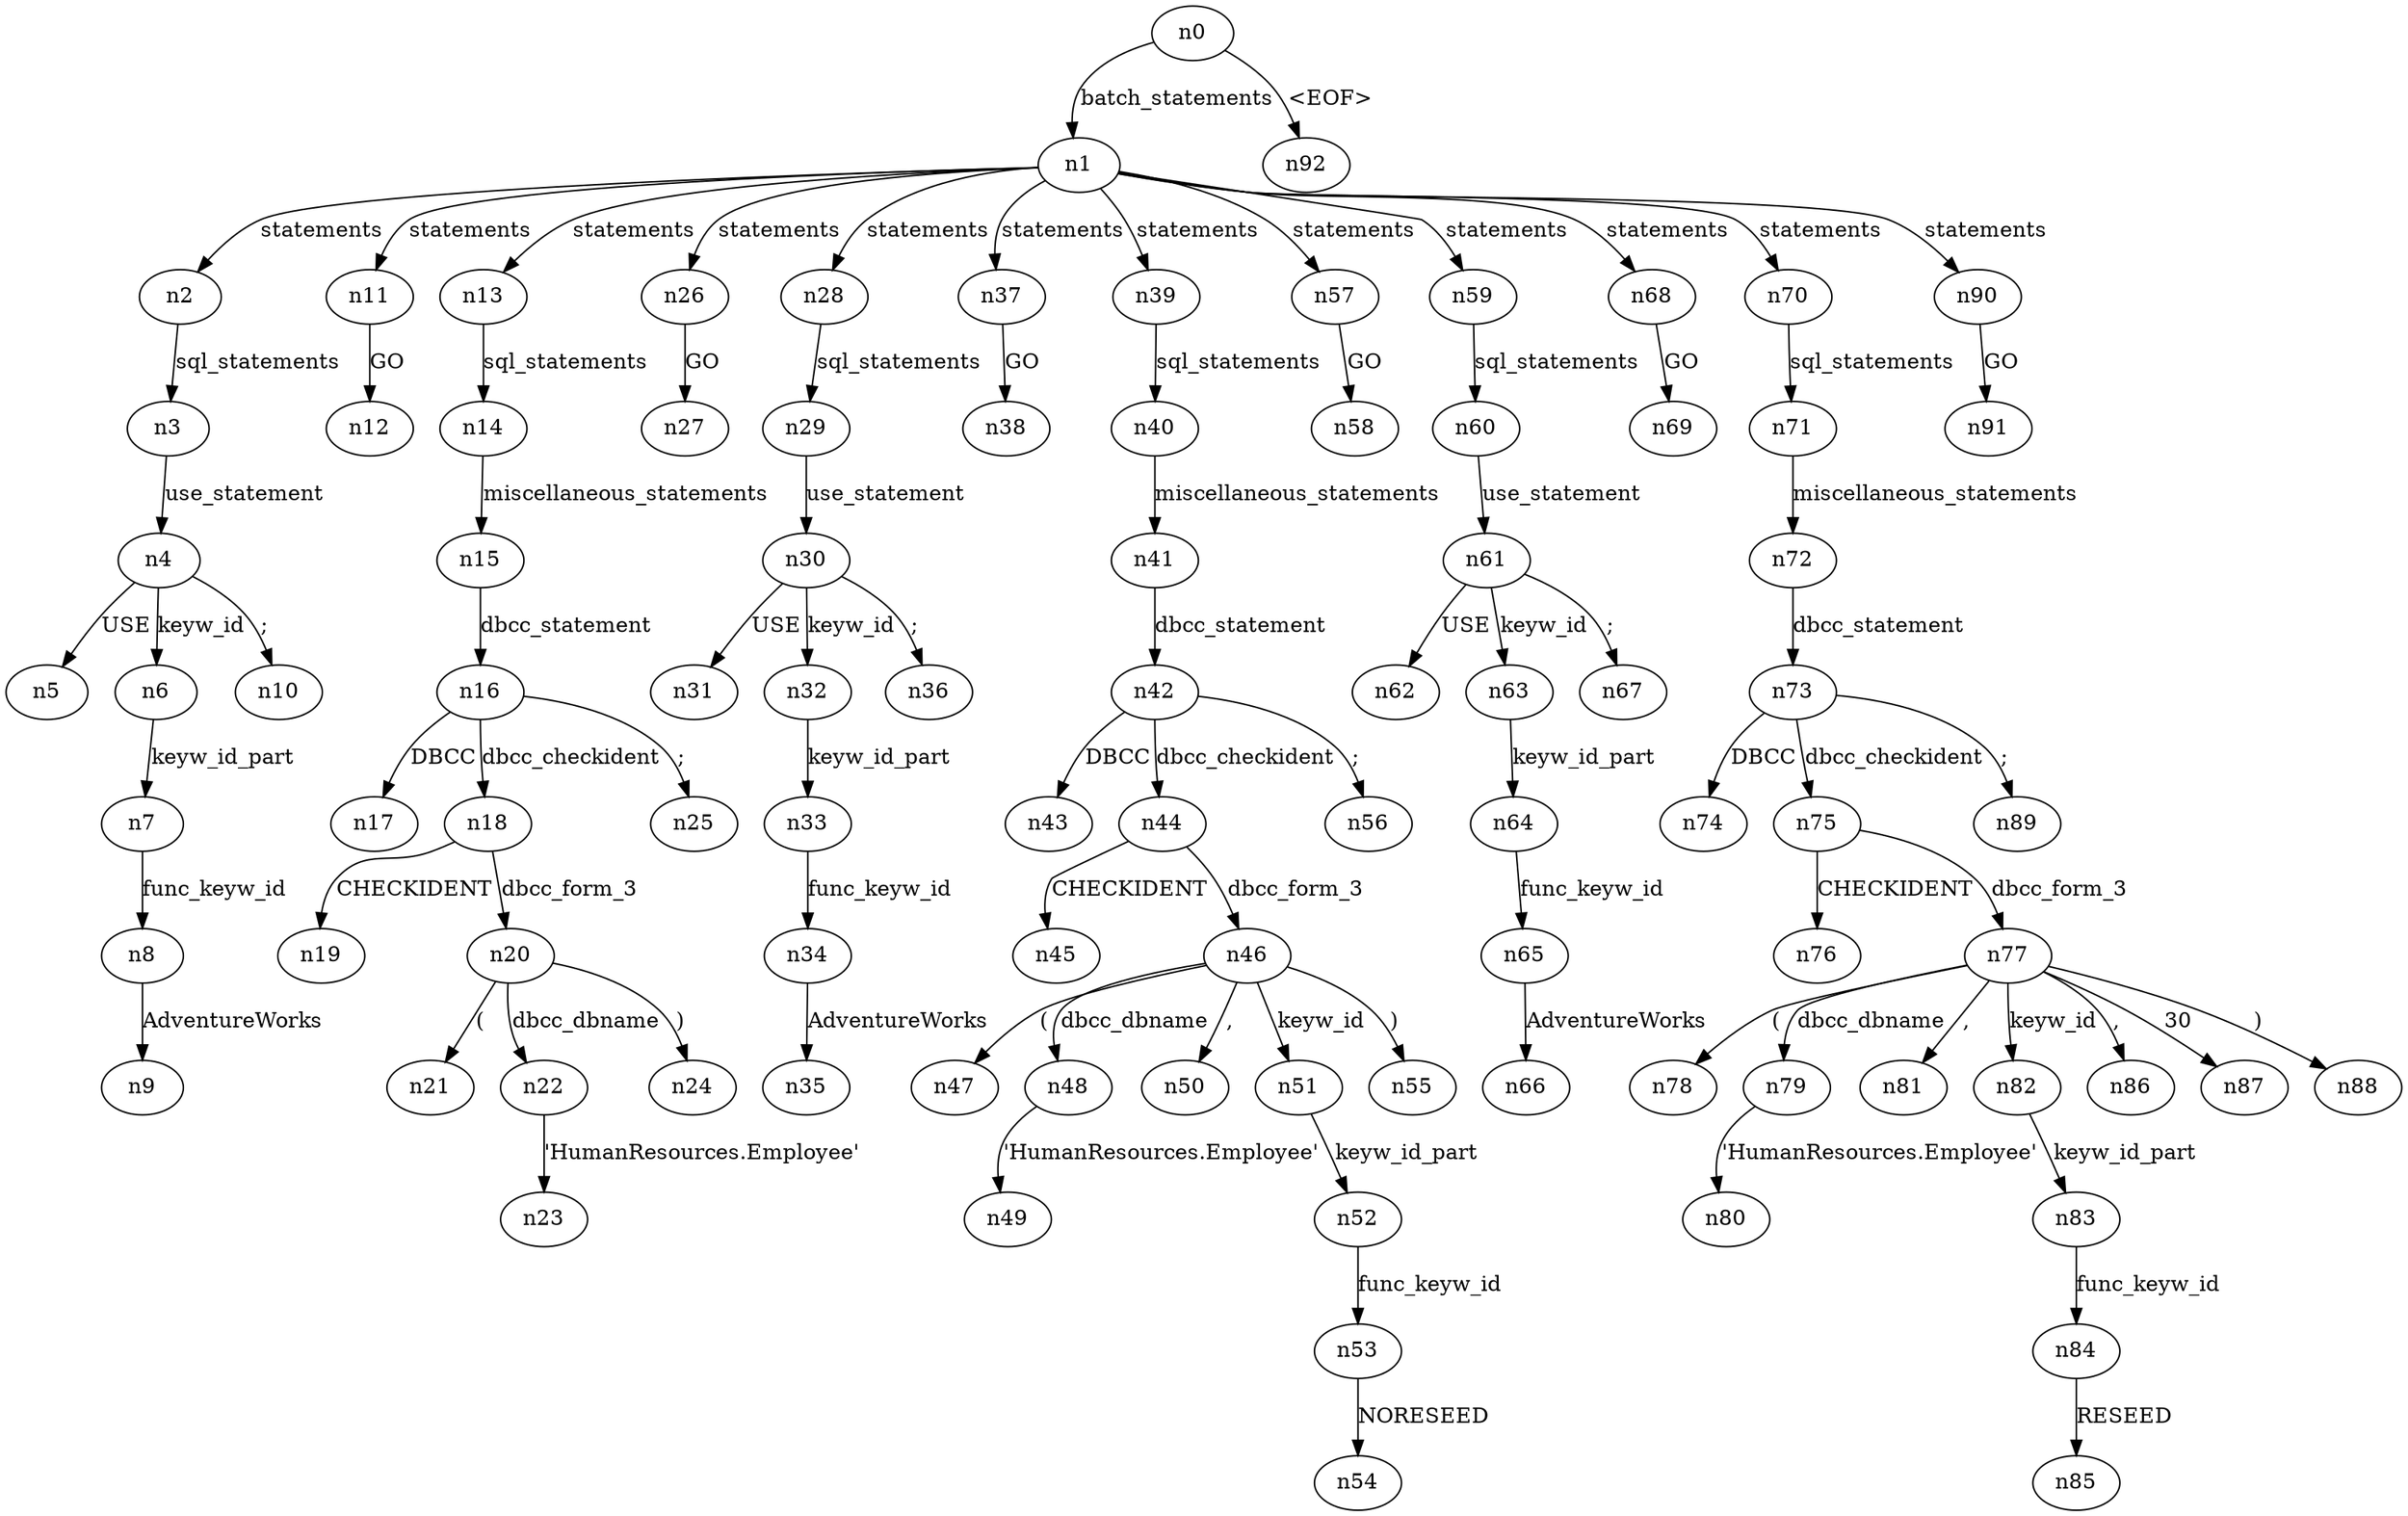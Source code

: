 digraph ParseTree {
  n0 -> n1 [label="batch_statements"];
  n1 -> n2 [label="statements"];
  n2 -> n3 [label="sql_statements"];
  n3 -> n4 [label="use_statement"];
  n4 -> n5 [label="USE"];
  n4 -> n6 [label="keyw_id"];
  n6 -> n7 [label="keyw_id_part"];
  n7 -> n8 [label="func_keyw_id"];
  n8 -> n9 [label="AdventureWorks"];
  n4 -> n10 [label=";"];
  n1 -> n11 [label="statements"];
  n11 -> n12 [label="GO"];
  n1 -> n13 [label="statements"];
  n13 -> n14 [label="sql_statements"];
  n14 -> n15 [label="miscellaneous_statements"];
  n15 -> n16 [label="dbcc_statement"];
  n16 -> n17 [label="DBCC"];
  n16 -> n18 [label="dbcc_checkident"];
  n18 -> n19 [label="CHECKIDENT"];
  n18 -> n20 [label="dbcc_form_3"];
  n20 -> n21 [label="("];
  n20 -> n22 [label="dbcc_dbname"];
  n22 -> n23 [label="'HumanResources.Employee'"];
  n20 -> n24 [label=")"];
  n16 -> n25 [label=";"];
  n1 -> n26 [label="statements"];
  n26 -> n27 [label="GO"];
  n1 -> n28 [label="statements"];
  n28 -> n29 [label="sql_statements"];
  n29 -> n30 [label="use_statement"];
  n30 -> n31 [label="USE"];
  n30 -> n32 [label="keyw_id"];
  n32 -> n33 [label="keyw_id_part"];
  n33 -> n34 [label="func_keyw_id"];
  n34 -> n35 [label="AdventureWorks"];
  n30 -> n36 [label=";"];
  n1 -> n37 [label="statements"];
  n37 -> n38 [label="GO"];
  n1 -> n39 [label="statements"];
  n39 -> n40 [label="sql_statements"];
  n40 -> n41 [label="miscellaneous_statements"];
  n41 -> n42 [label="dbcc_statement"];
  n42 -> n43 [label="DBCC"];
  n42 -> n44 [label="dbcc_checkident"];
  n44 -> n45 [label="CHECKIDENT"];
  n44 -> n46 [label="dbcc_form_3"];
  n46 -> n47 [label="("];
  n46 -> n48 [label="dbcc_dbname"];
  n48 -> n49 [label="'HumanResources.Employee'"];
  n46 -> n50 [label=","];
  n46 -> n51 [label="keyw_id"];
  n51 -> n52 [label="keyw_id_part"];
  n52 -> n53 [label="func_keyw_id"];
  n53 -> n54 [label="NORESEED"];
  n46 -> n55 [label=")"];
  n42 -> n56 [label=";"];
  n1 -> n57 [label="statements"];
  n57 -> n58 [label="GO"];
  n1 -> n59 [label="statements"];
  n59 -> n60 [label="sql_statements"];
  n60 -> n61 [label="use_statement"];
  n61 -> n62 [label="USE"];
  n61 -> n63 [label="keyw_id"];
  n63 -> n64 [label="keyw_id_part"];
  n64 -> n65 [label="func_keyw_id"];
  n65 -> n66 [label="AdventureWorks"];
  n61 -> n67 [label=";"];
  n1 -> n68 [label="statements"];
  n68 -> n69 [label="GO"];
  n1 -> n70 [label="statements"];
  n70 -> n71 [label="sql_statements"];
  n71 -> n72 [label="miscellaneous_statements"];
  n72 -> n73 [label="dbcc_statement"];
  n73 -> n74 [label="DBCC"];
  n73 -> n75 [label="dbcc_checkident"];
  n75 -> n76 [label="CHECKIDENT"];
  n75 -> n77 [label="dbcc_form_3"];
  n77 -> n78 [label="("];
  n77 -> n79 [label="dbcc_dbname"];
  n79 -> n80 [label="'HumanResources.Employee'"];
  n77 -> n81 [label=","];
  n77 -> n82 [label="keyw_id"];
  n82 -> n83 [label="keyw_id_part"];
  n83 -> n84 [label="func_keyw_id"];
  n84 -> n85 [label="RESEED"];
  n77 -> n86 [label=","];
  n77 -> n87 [label="30"];
  n77 -> n88 [label=")"];
  n73 -> n89 [label=";"];
  n1 -> n90 [label="statements"];
  n90 -> n91 [label="GO"];
  n0 -> n92 [label="<EOF>"];
}